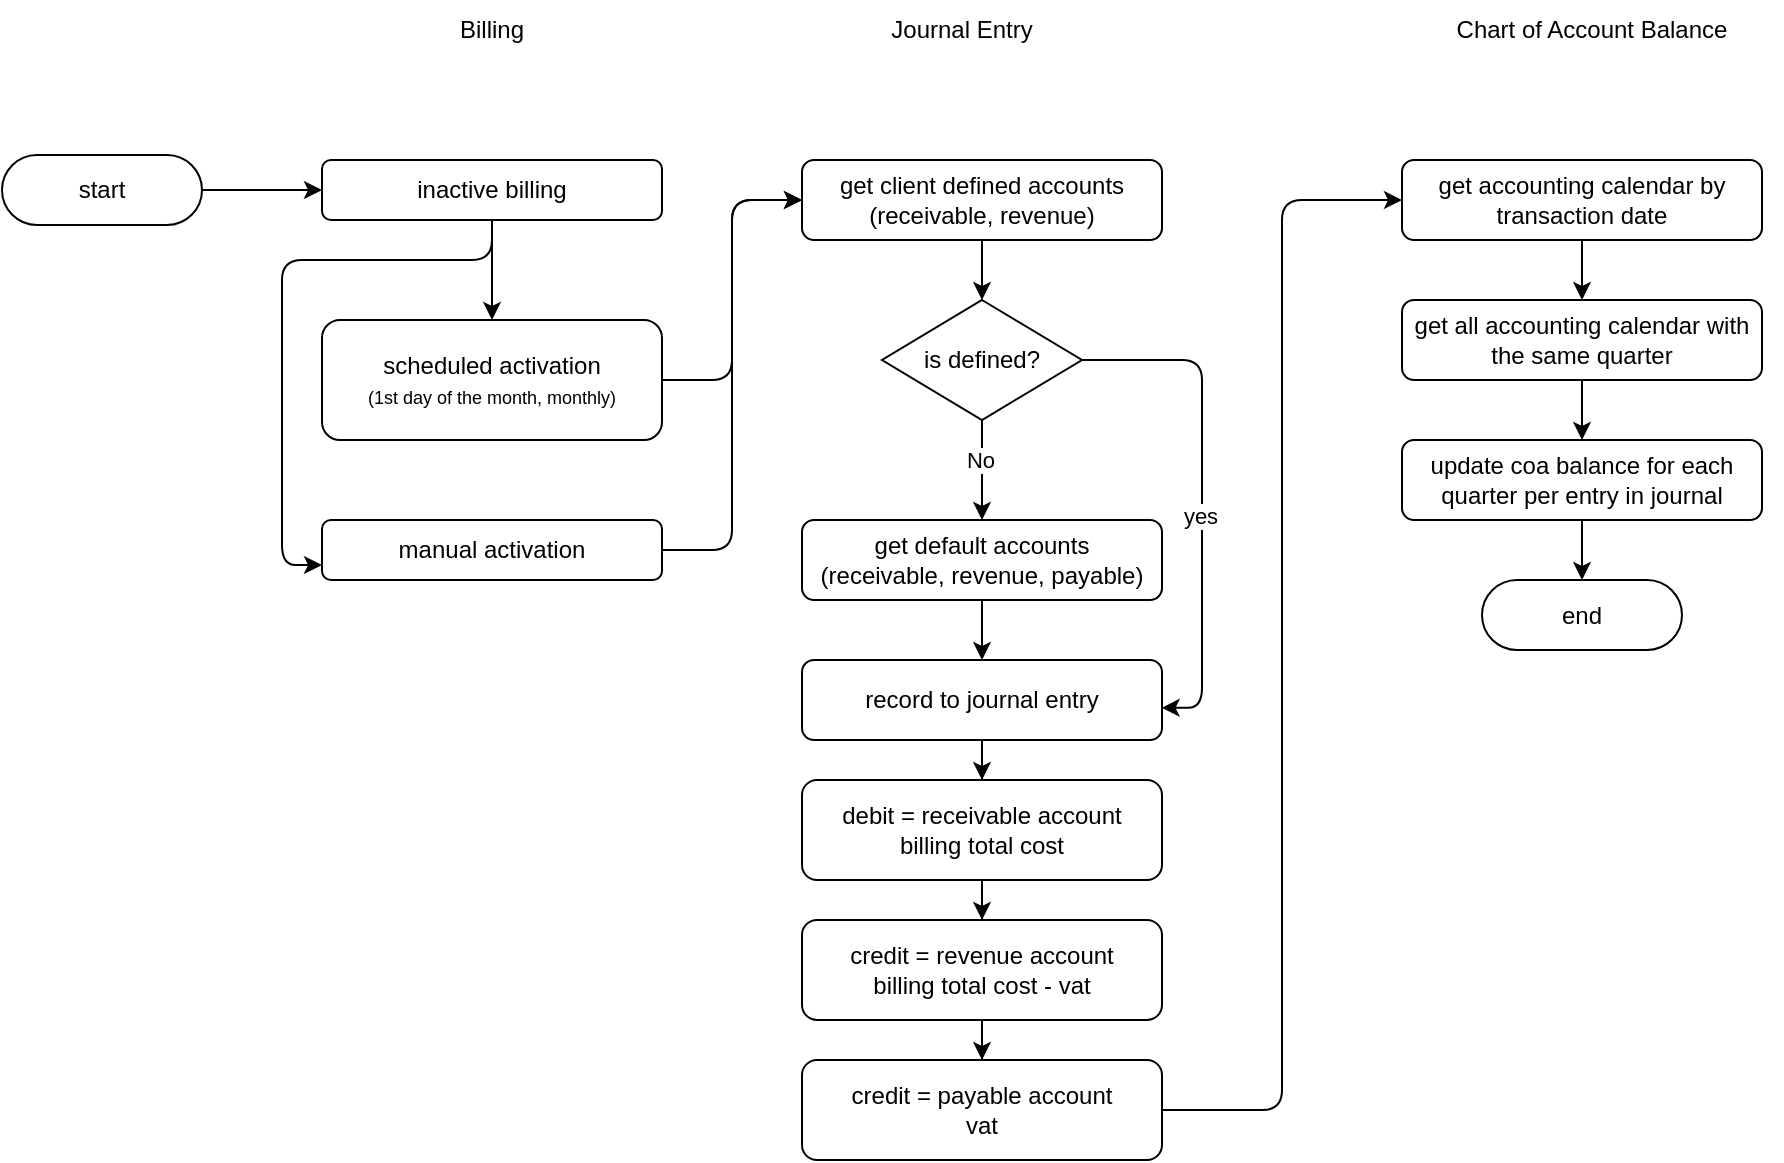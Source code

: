 <mxfile version="26.0.2" pages="3">
  <diagram name="Billing" id="0Eard7tVT6lXsIAxhUMO">
    <mxGraphModel dx="2443" dy="858" grid="1" gridSize="10" guides="1" tooltips="1" connect="1" arrows="1" fold="1" page="1" pageScale="1" pageWidth="850" pageHeight="1100" math="0" shadow="0">
      <root>
        <mxCell id="0" />
        <mxCell id="1" parent="0" />
        <mxCell id="7WkuZBkf-DycrFU24cev-24" style="edgeStyle=orthogonalEdgeStyle;rounded=1;orthogonalLoop=1;jettySize=auto;html=1;entryX=0;entryY=0.5;entryDx=0;entryDy=0;curved=0;strokeColor=light-dark(#000000,#CC6600);" edge="1" parent="1" source="7WkuZBkf-DycrFU24cev-1" target="7WkuZBkf-DycrFU24cev-3">
          <mxGeometry relative="1" as="geometry" />
        </mxCell>
        <mxCell id="7WkuZBkf-DycrFU24cev-1" value="manual activation" style="rounded=1;whiteSpace=wrap;html=1;" vertex="1" parent="1">
          <mxGeometry x="40" y="300" width="170" height="30" as="geometry" />
        </mxCell>
        <mxCell id="7WkuZBkf-DycrFU24cev-46" style="edgeStyle=orthogonalEdgeStyle;shape=connector;curved=0;rounded=1;orthogonalLoop=1;jettySize=auto;html=1;strokeColor=light-dark(#000000,#CC6600);align=center;verticalAlign=middle;fontFamily=Helvetica;fontSize=11;fontColor=default;labelBackgroundColor=default;endArrow=classic;" edge="1" parent="1" source="7WkuZBkf-DycrFU24cev-2" target="7WkuZBkf-DycrFU24cev-4">
          <mxGeometry relative="1" as="geometry" />
        </mxCell>
        <mxCell id="7WkuZBkf-DycrFU24cev-47" style="edgeStyle=orthogonalEdgeStyle;shape=connector;curved=0;rounded=1;orthogonalLoop=1;jettySize=auto;html=1;entryX=0;entryY=0.75;entryDx=0;entryDy=0;strokeColor=light-dark(#000000,#CC6600);align=center;verticalAlign=middle;fontFamily=Helvetica;fontSize=11;fontColor=default;labelBackgroundColor=default;endArrow=classic;" edge="1" parent="1" source="7WkuZBkf-DycrFU24cev-2" target="7WkuZBkf-DycrFU24cev-1">
          <mxGeometry relative="1" as="geometry">
            <Array as="points">
              <mxPoint x="125" y="170" />
              <mxPoint x="20" y="170" />
              <mxPoint x="20" y="323" />
            </Array>
          </mxGeometry>
        </mxCell>
        <mxCell id="7WkuZBkf-DycrFU24cev-2" value="inactive billing" style="rounded=1;whiteSpace=wrap;html=1;" vertex="1" parent="1">
          <mxGeometry x="40" y="120" width="170" height="30" as="geometry" />
        </mxCell>
        <mxCell id="7WkuZBkf-DycrFU24cev-12" value="" style="edgeStyle=orthogonalEdgeStyle;rounded=0;orthogonalLoop=1;jettySize=auto;html=1;" edge="1" parent="1" source="7WkuZBkf-DycrFU24cev-3" target="7WkuZBkf-DycrFU24cev-8">
          <mxGeometry relative="1" as="geometry" />
        </mxCell>
        <mxCell id="7WkuZBkf-DycrFU24cev-3" value="get client defined accounts&lt;div&gt;(receivable, revenue)&lt;/div&gt;" style="rounded=1;whiteSpace=wrap;html=1;" vertex="1" parent="1">
          <mxGeometry x="280" y="120" width="180" height="40" as="geometry" />
        </mxCell>
        <mxCell id="7WkuZBkf-DycrFU24cev-48" style="edgeStyle=orthogonalEdgeStyle;shape=connector;curved=0;rounded=1;orthogonalLoop=1;jettySize=auto;html=1;entryX=0;entryY=0.5;entryDx=0;entryDy=0;strokeColor=light-dark(#000000,#CC6600);align=center;verticalAlign=middle;fontFamily=Helvetica;fontSize=11;fontColor=default;labelBackgroundColor=default;endArrow=classic;" edge="1" parent="1" source="7WkuZBkf-DycrFU24cev-4" target="7WkuZBkf-DycrFU24cev-3">
          <mxGeometry relative="1" as="geometry" />
        </mxCell>
        <mxCell id="7WkuZBkf-DycrFU24cev-4" value="scheduled activation&lt;div&gt;&lt;font style=&quot;font-size: 9px;&quot;&gt;(1st day of the month, monthly)&lt;/font&gt;&lt;/div&gt;" style="rounded=1;whiteSpace=wrap;html=1;" vertex="1" parent="1">
          <mxGeometry x="40" y="200" width="170" height="60" as="geometry" />
        </mxCell>
        <mxCell id="7WkuZBkf-DycrFU24cev-5" value="Billing" style="text;html=1;align=center;verticalAlign=middle;whiteSpace=wrap;rounded=0;" vertex="1" parent="1">
          <mxGeometry x="95" y="40" width="60" height="30" as="geometry" />
        </mxCell>
        <mxCell id="7WkuZBkf-DycrFU24cev-6" value="Journal Entry" style="text;html=1;align=center;verticalAlign=middle;whiteSpace=wrap;rounded=0;" vertex="1" parent="1">
          <mxGeometry x="300" y="40" width="120" height="30" as="geometry" />
        </mxCell>
        <mxCell id="7WkuZBkf-DycrFU24cev-18" style="edgeStyle=orthogonalEdgeStyle;rounded=0;orthogonalLoop=1;jettySize=auto;html=1;entryX=0.5;entryY=0;entryDx=0;entryDy=0;" edge="1" parent="1" source="7WkuZBkf-DycrFU24cev-7" target="7WkuZBkf-DycrFU24cev-17">
          <mxGeometry relative="1" as="geometry" />
        </mxCell>
        <mxCell id="7WkuZBkf-DycrFU24cev-7" value="get default accounts&lt;div&gt;(receivable, revenue, payable)&lt;/div&gt;" style="rounded=1;whiteSpace=wrap;html=1;" vertex="1" parent="1">
          <mxGeometry x="280" y="300" width="180" height="40" as="geometry" />
        </mxCell>
        <mxCell id="7WkuZBkf-DycrFU24cev-9" style="edgeStyle=orthogonalEdgeStyle;rounded=0;orthogonalLoop=1;jettySize=auto;html=1;entryX=0.5;entryY=0;entryDx=0;entryDy=0;" edge="1" parent="1" source="7WkuZBkf-DycrFU24cev-8" target="7WkuZBkf-DycrFU24cev-7">
          <mxGeometry relative="1" as="geometry" />
        </mxCell>
        <mxCell id="7WkuZBkf-DycrFU24cev-10" value="No" style="edgeLabel;html=1;align=center;verticalAlign=middle;resizable=0;points=[];" vertex="1" connectable="0" parent="7WkuZBkf-DycrFU24cev-9">
          <mxGeometry x="-0.195" y="-1" relative="1" as="geometry">
            <mxPoint as="offset" />
          </mxGeometry>
        </mxCell>
        <mxCell id="7WkuZBkf-DycrFU24cev-8" value="is defined?" style="rhombus;whiteSpace=wrap;html=1;" vertex="1" parent="1">
          <mxGeometry x="320" y="190" width="100" height="60" as="geometry" />
        </mxCell>
        <mxCell id="7WkuZBkf-DycrFU24cev-20" style="edgeStyle=orthogonalEdgeStyle;rounded=0;orthogonalLoop=1;jettySize=auto;html=1;entryX=0.5;entryY=0;entryDx=0;entryDy=0;" edge="1" parent="1" source="7WkuZBkf-DycrFU24cev-14" target="7WkuZBkf-DycrFU24cev-15">
          <mxGeometry relative="1" as="geometry" />
        </mxCell>
        <mxCell id="7WkuZBkf-DycrFU24cev-14" value="&lt;div&gt;&lt;span style=&quot;background-color: transparent; color: light-dark(rgb(0, 0, 0), rgb(255, 255, 255));&quot;&gt;debit = receivable account&lt;/span&gt;&lt;/div&gt;&lt;div&gt;billing total cost&lt;/div&gt;" style="rounded=1;whiteSpace=wrap;html=1;" vertex="1" parent="1">
          <mxGeometry x="280" y="430" width="180" height="50" as="geometry" />
        </mxCell>
        <mxCell id="7WkuZBkf-DycrFU24cev-22" style="edgeStyle=orthogonalEdgeStyle;rounded=0;orthogonalLoop=1;jettySize=auto;html=1;entryX=0.5;entryY=0;entryDx=0;entryDy=0;" edge="1" parent="1" source="7WkuZBkf-DycrFU24cev-15" target="7WkuZBkf-DycrFU24cev-16">
          <mxGeometry relative="1" as="geometry" />
        </mxCell>
        <mxCell id="7WkuZBkf-DycrFU24cev-15" value="&lt;div&gt;&lt;span style=&quot;background-color: transparent; color: light-dark(rgb(0, 0, 0), rgb(255, 255, 255));&quot;&gt;credit = revenue account&lt;/span&gt;&lt;/div&gt;&lt;div&gt;billing total cost - vat&lt;/div&gt;" style="rounded=1;whiteSpace=wrap;html=1;" vertex="1" parent="1">
          <mxGeometry x="280" y="500" width="180" height="50" as="geometry" />
        </mxCell>
        <mxCell id="7WkuZBkf-DycrFU24cev-30" style="edgeStyle=orthogonalEdgeStyle;shape=connector;curved=0;rounded=1;orthogonalLoop=1;jettySize=auto;html=1;entryX=0;entryY=0.5;entryDx=0;entryDy=0;strokeColor=light-dark(#000000,#CC6600);align=center;verticalAlign=middle;fontFamily=Helvetica;fontSize=11;fontColor=default;labelBackgroundColor=default;endArrow=classic;" edge="1" parent="1" source="7WkuZBkf-DycrFU24cev-16" target="7WkuZBkf-DycrFU24cev-28">
          <mxGeometry relative="1" as="geometry" />
        </mxCell>
        <mxCell id="7WkuZBkf-DycrFU24cev-16" value="&lt;div&gt;&lt;span style=&quot;background-color: transparent; color: light-dark(rgb(0, 0, 0), rgb(255, 255, 255));&quot;&gt;credit = payable account&lt;/span&gt;&lt;/div&gt;&lt;div&gt;vat&lt;/div&gt;" style="rounded=1;whiteSpace=wrap;html=1;" vertex="1" parent="1">
          <mxGeometry x="280" y="570" width="180" height="50" as="geometry" />
        </mxCell>
        <mxCell id="7WkuZBkf-DycrFU24cev-19" style="edgeStyle=orthogonalEdgeStyle;rounded=0;orthogonalLoop=1;jettySize=auto;html=1;entryX=0.5;entryY=0;entryDx=0;entryDy=0;" edge="1" parent="1" source="7WkuZBkf-DycrFU24cev-17" target="7WkuZBkf-DycrFU24cev-14">
          <mxGeometry relative="1" as="geometry" />
        </mxCell>
        <mxCell id="7WkuZBkf-DycrFU24cev-17" value="record to journal entry" style="rounded=1;whiteSpace=wrap;html=1;" vertex="1" parent="1">
          <mxGeometry x="280" y="370" width="180" height="40" as="geometry" />
        </mxCell>
        <mxCell id="7WkuZBkf-DycrFU24cev-23" value="Chart of Account Balance" style="text;html=1;align=center;verticalAlign=middle;whiteSpace=wrap;rounded=0;" vertex="1" parent="1">
          <mxGeometry x="580" y="40" width="190" height="30" as="geometry" />
        </mxCell>
        <mxCell id="7WkuZBkf-DycrFU24cev-41" style="edgeStyle=orthogonalEdgeStyle;shape=connector;curved=0;rounded=1;orthogonalLoop=1;jettySize=auto;html=1;entryX=0.5;entryY=0;entryDx=0;entryDy=0;strokeColor=light-dark(#000000,#CC6600);align=center;verticalAlign=middle;fontFamily=Helvetica;fontSize=11;fontColor=default;labelBackgroundColor=default;endArrow=classic;" edge="1" parent="1" source="7WkuZBkf-DycrFU24cev-28" target="7WkuZBkf-DycrFU24cev-29">
          <mxGeometry relative="1" as="geometry" />
        </mxCell>
        <mxCell id="7WkuZBkf-DycrFU24cev-28" value="get accounting calendar by transaction date" style="rounded=1;whiteSpace=wrap;html=1;" vertex="1" parent="1">
          <mxGeometry x="580" y="120" width="180" height="40" as="geometry" />
        </mxCell>
        <mxCell id="7WkuZBkf-DycrFU24cev-42" style="edgeStyle=orthogonalEdgeStyle;shape=connector;curved=0;rounded=1;orthogonalLoop=1;jettySize=auto;html=1;strokeColor=light-dark(#000000,#CC6600);align=center;verticalAlign=middle;fontFamily=Helvetica;fontSize=11;fontColor=default;labelBackgroundColor=default;endArrow=classic;" edge="1" parent="1" source="7WkuZBkf-DycrFU24cev-29" target="7WkuZBkf-DycrFU24cev-34">
          <mxGeometry relative="1" as="geometry" />
        </mxCell>
        <mxCell id="7WkuZBkf-DycrFU24cev-29" value="get all accounting calendar with the same quarter" style="rounded=1;whiteSpace=wrap;html=1;" vertex="1" parent="1">
          <mxGeometry x="580" y="190" width="180" height="40" as="geometry" />
        </mxCell>
        <mxCell id="7WkuZBkf-DycrFU24cev-32" style="edgeStyle=orthogonalEdgeStyle;shape=connector;curved=0;rounded=1;orthogonalLoop=1;jettySize=auto;html=1;entryX=0.999;entryY=0.598;entryDx=0;entryDy=0;entryPerimeter=0;strokeColor=light-dark(#000000,#CC6600);align=center;verticalAlign=middle;fontFamily=Helvetica;fontSize=11;fontColor=default;labelBackgroundColor=default;endArrow=classic;" edge="1" parent="1" source="7WkuZBkf-DycrFU24cev-8" target="7WkuZBkf-DycrFU24cev-17">
          <mxGeometry relative="1" as="geometry">
            <Array as="points">
              <mxPoint x="480" y="220" />
              <mxPoint x="480" y="394" />
            </Array>
          </mxGeometry>
        </mxCell>
        <mxCell id="7WkuZBkf-DycrFU24cev-33" value="yes" style="edgeLabel;html=1;align=center;verticalAlign=middle;resizable=0;points=[];fontFamily=Helvetica;fontSize=11;fontColor=default;labelBackgroundColor=default;" vertex="1" connectable="0" parent="7WkuZBkf-DycrFU24cev-32">
          <mxGeometry x="0.088" y="-1" relative="1" as="geometry">
            <mxPoint as="offset" />
          </mxGeometry>
        </mxCell>
        <mxCell id="7WkuZBkf-DycrFU24cev-45" style="edgeStyle=orthogonalEdgeStyle;shape=connector;curved=0;rounded=1;orthogonalLoop=1;jettySize=auto;html=1;entryX=0.5;entryY=0;entryDx=0;entryDy=0;strokeColor=light-dark(#000000,#CC6600);align=center;verticalAlign=middle;fontFamily=Helvetica;fontSize=11;fontColor=default;labelBackgroundColor=default;endArrow=classic;" edge="1" parent="1" source="7WkuZBkf-DycrFU24cev-34" target="7WkuZBkf-DycrFU24cev-40">
          <mxGeometry relative="1" as="geometry" />
        </mxCell>
        <mxCell id="7WkuZBkf-DycrFU24cev-34" value="update coa balance for each quarter per entry in journal" style="rounded=1;whiteSpace=wrap;html=1;" vertex="1" parent="1">
          <mxGeometry x="580" y="260" width="180" height="40" as="geometry" />
        </mxCell>
        <mxCell id="7WkuZBkf-DycrFU24cev-39" style="edgeStyle=orthogonalEdgeStyle;shape=connector;curved=0;rounded=1;orthogonalLoop=1;jettySize=auto;html=1;strokeColor=light-dark(#000000,#CC6600);align=center;verticalAlign=middle;fontFamily=Helvetica;fontSize=11;fontColor=default;labelBackgroundColor=default;endArrow=classic;" edge="1" parent="1" source="7WkuZBkf-DycrFU24cev-37" target="7WkuZBkf-DycrFU24cev-2">
          <mxGeometry relative="1" as="geometry" />
        </mxCell>
        <mxCell id="7WkuZBkf-DycrFU24cev-37" value="start" style="rounded=1;whiteSpace=wrap;html=1;arcSize=50;" vertex="1" parent="1">
          <mxGeometry x="-120" y="117.5" width="100" height="35" as="geometry" />
        </mxCell>
        <mxCell id="7WkuZBkf-DycrFU24cev-40" value="end" style="rounded=1;whiteSpace=wrap;html=1;arcSize=50;" vertex="1" parent="1">
          <mxGeometry x="620" y="330" width="100" height="35" as="geometry" />
        </mxCell>
      </root>
    </mxGraphModel>
  </diagram>
  <diagram name="Payment Billing" id="5r1EvKSBF84LIN2HUR2w">
    <mxGraphModel dx="2284" dy="772" grid="1" gridSize="10" guides="1" tooltips="1" connect="1" arrows="1" fold="1" page="1" pageScale="1" pageWidth="850" pageHeight="1100" math="0" shadow="0">
      <root>
        <mxCell id="zebTWVf3aDX02Zw_EtQp-0" />
        <mxCell id="zebTWVf3aDX02Zw_EtQp-1" parent="zebTWVf3aDX02Zw_EtQp-0" />
        <mxCell id="zebTWVf3aDX02Zw_EtQp-6" value="validate payment request" style="rounded=1;whiteSpace=wrap;html=1;" vertex="1" parent="zebTWVf3aDX02Zw_EtQp-1">
          <mxGeometry x="40" y="120" width="170" height="30" as="geometry" />
        </mxCell>
        <mxCell id="zebTWVf3aDX02Zw_EtQp-7" value="" style="edgeStyle=orthogonalEdgeStyle;rounded=0;orthogonalLoop=1;jettySize=auto;html=1;" edge="1" parent="zebTWVf3aDX02Zw_EtQp-1" source="zebTWVf3aDX02Zw_EtQp-8" target="zebTWVf3aDX02Zw_EtQp-17">
          <mxGeometry relative="1" as="geometry" />
        </mxCell>
        <mxCell id="zebTWVf3aDX02Zw_EtQp-8" value="get client defined accounts&lt;div&gt;(receivable, revenue)&lt;/div&gt;" style="rounded=1;whiteSpace=wrap;html=1;" vertex="1" parent="zebTWVf3aDX02Zw_EtQp-1">
          <mxGeometry x="280" y="120" width="180" height="40" as="geometry" />
        </mxCell>
        <mxCell id="zebTWVf3aDX02Zw_EtQp-11" value="Billing" style="text;html=1;align=center;verticalAlign=middle;whiteSpace=wrap;rounded=0;" vertex="1" parent="zebTWVf3aDX02Zw_EtQp-1">
          <mxGeometry x="95" y="40" width="60" height="30" as="geometry" />
        </mxCell>
        <mxCell id="zebTWVf3aDX02Zw_EtQp-12" value="Journal Entry" style="text;html=1;align=center;verticalAlign=middle;whiteSpace=wrap;rounded=0;" vertex="1" parent="zebTWVf3aDX02Zw_EtQp-1">
          <mxGeometry x="300" y="40" width="120" height="30" as="geometry" />
        </mxCell>
        <mxCell id="zebTWVf3aDX02Zw_EtQp-13" style="edgeStyle=orthogonalEdgeStyle;rounded=0;orthogonalLoop=1;jettySize=auto;html=1;entryX=0.5;entryY=0;entryDx=0;entryDy=0;" edge="1" parent="zebTWVf3aDX02Zw_EtQp-1" source="zebTWVf3aDX02Zw_EtQp-14" target="zebTWVf3aDX02Zw_EtQp-25">
          <mxGeometry relative="1" as="geometry" />
        </mxCell>
        <mxCell id="zebTWVf3aDX02Zw_EtQp-14" value="get default accounts&lt;div&gt;(receivable, revenue, payable)&lt;/div&gt;" style="rounded=1;whiteSpace=wrap;html=1;" vertex="1" parent="zebTWVf3aDX02Zw_EtQp-1">
          <mxGeometry x="280" y="300" width="180" height="40" as="geometry" />
        </mxCell>
        <mxCell id="zebTWVf3aDX02Zw_EtQp-15" style="edgeStyle=orthogonalEdgeStyle;rounded=0;orthogonalLoop=1;jettySize=auto;html=1;entryX=0.5;entryY=0;entryDx=0;entryDy=0;" edge="1" parent="zebTWVf3aDX02Zw_EtQp-1" source="zebTWVf3aDX02Zw_EtQp-17" target="zebTWVf3aDX02Zw_EtQp-14">
          <mxGeometry relative="1" as="geometry" />
        </mxCell>
        <mxCell id="zebTWVf3aDX02Zw_EtQp-16" value="No" style="edgeLabel;html=1;align=center;verticalAlign=middle;resizable=0;points=[];" vertex="1" connectable="0" parent="zebTWVf3aDX02Zw_EtQp-15">
          <mxGeometry x="-0.195" y="-1" relative="1" as="geometry">
            <mxPoint as="offset" />
          </mxGeometry>
        </mxCell>
        <mxCell id="zebTWVf3aDX02Zw_EtQp-17" value="is defined?" style="rhombus;whiteSpace=wrap;html=1;" vertex="1" parent="zebTWVf3aDX02Zw_EtQp-1">
          <mxGeometry x="320" y="190" width="100" height="60" as="geometry" />
        </mxCell>
        <mxCell id="zebTWVf3aDX02Zw_EtQp-18" style="edgeStyle=orthogonalEdgeStyle;rounded=0;orthogonalLoop=1;jettySize=auto;html=1;entryX=0.5;entryY=0;entryDx=0;entryDy=0;" edge="1" parent="zebTWVf3aDX02Zw_EtQp-1" source="zebTWVf3aDX02Zw_EtQp-19" target="zebTWVf3aDX02Zw_EtQp-21">
          <mxGeometry relative="1" as="geometry" />
        </mxCell>
        <mxCell id="zebTWVf3aDX02Zw_EtQp-19" value="&lt;div&gt;&lt;span style=&quot;background-color: transparent; color: light-dark(rgb(0, 0, 0), rgb(255, 255, 255));&quot;&gt;debit = receivable account&lt;/span&gt;&lt;/div&gt;&lt;div&gt;payment amount&lt;/div&gt;" style="rounded=1;whiteSpace=wrap;html=1;" vertex="1" parent="zebTWVf3aDX02Zw_EtQp-1">
          <mxGeometry x="280" y="430" width="180" height="50" as="geometry" />
        </mxCell>
        <mxCell id="zebTWVf3aDX02Zw_EtQp-20" style="edgeStyle=orthogonalEdgeStyle;rounded=0;orthogonalLoop=1;jettySize=auto;html=1;entryX=0.5;entryY=0;entryDx=0;entryDy=0;" edge="1" parent="zebTWVf3aDX02Zw_EtQp-1" source="zebTWVf3aDX02Zw_EtQp-21" target="zebTWVf3aDX02Zw_EtQp-23">
          <mxGeometry relative="1" as="geometry" />
        </mxCell>
        <mxCell id="zebTWVf3aDX02Zw_EtQp-21" value="&lt;div&gt;&lt;span style=&quot;background-color: transparent; color: light-dark(rgb(0, 0, 0), rgb(255, 255, 255));&quot;&gt;credit = revenue account&lt;/span&gt;&lt;/div&gt;&lt;div&gt;payment amount - vat&lt;/div&gt;" style="rounded=1;whiteSpace=wrap;html=1;" vertex="1" parent="zebTWVf3aDX02Zw_EtQp-1">
          <mxGeometry x="280" y="500" width="180" height="50" as="geometry" />
        </mxCell>
        <mxCell id="zebTWVf3aDX02Zw_EtQp-22" style="edgeStyle=orthogonalEdgeStyle;shape=connector;curved=0;rounded=1;orthogonalLoop=1;jettySize=auto;html=1;entryX=0;entryY=0.5;entryDx=0;entryDy=0;strokeColor=light-dark(#000000,#CC6600);align=center;verticalAlign=middle;fontFamily=Helvetica;fontSize=11;fontColor=default;labelBackgroundColor=default;endArrow=classic;" edge="1" parent="zebTWVf3aDX02Zw_EtQp-1" source="zebTWVf3aDX02Zw_EtQp-23" target="zebTWVf3aDX02Zw_EtQp-28">
          <mxGeometry relative="1" as="geometry" />
        </mxCell>
        <mxCell id="zebTWVf3aDX02Zw_EtQp-23" value="&lt;div&gt;&lt;span style=&quot;background-color: transparent; color: light-dark(rgb(0, 0, 0), rgb(255, 255, 255));&quot;&gt;credit = payable account&lt;/span&gt;&lt;/div&gt;&lt;div&gt;vat&lt;/div&gt;" style="rounded=1;whiteSpace=wrap;html=1;" vertex="1" parent="zebTWVf3aDX02Zw_EtQp-1">
          <mxGeometry x="280" y="570" width="180" height="50" as="geometry" />
        </mxCell>
        <mxCell id="zebTWVf3aDX02Zw_EtQp-24" style="edgeStyle=orthogonalEdgeStyle;rounded=0;orthogonalLoop=1;jettySize=auto;html=1;entryX=0.5;entryY=0;entryDx=0;entryDy=0;" edge="1" parent="zebTWVf3aDX02Zw_EtQp-1" source="zebTWVf3aDX02Zw_EtQp-25" target="zebTWVf3aDX02Zw_EtQp-19">
          <mxGeometry relative="1" as="geometry" />
        </mxCell>
        <mxCell id="zebTWVf3aDX02Zw_EtQp-25" value="record to journal entry" style="rounded=1;whiteSpace=wrap;html=1;" vertex="1" parent="zebTWVf3aDX02Zw_EtQp-1">
          <mxGeometry x="280" y="370" width="180" height="40" as="geometry" />
        </mxCell>
        <mxCell id="zebTWVf3aDX02Zw_EtQp-26" value="Chart of Account Balance" style="text;html=1;align=center;verticalAlign=middle;whiteSpace=wrap;rounded=0;" vertex="1" parent="zebTWVf3aDX02Zw_EtQp-1">
          <mxGeometry x="580" y="40" width="190" height="30" as="geometry" />
        </mxCell>
        <mxCell id="zebTWVf3aDX02Zw_EtQp-27" style="edgeStyle=orthogonalEdgeStyle;shape=connector;curved=0;rounded=1;orthogonalLoop=1;jettySize=auto;html=1;entryX=0.5;entryY=0;entryDx=0;entryDy=0;strokeColor=light-dark(#000000,#CC6600);align=center;verticalAlign=middle;fontFamily=Helvetica;fontSize=11;fontColor=default;labelBackgroundColor=default;endArrow=classic;" edge="1" parent="zebTWVf3aDX02Zw_EtQp-1" source="zebTWVf3aDX02Zw_EtQp-28" target="zebTWVf3aDX02Zw_EtQp-30">
          <mxGeometry relative="1" as="geometry" />
        </mxCell>
        <mxCell id="zebTWVf3aDX02Zw_EtQp-28" value="get accounting calendar by transaction date" style="rounded=1;whiteSpace=wrap;html=1;" vertex="1" parent="zebTWVf3aDX02Zw_EtQp-1">
          <mxGeometry x="580" y="120" width="180" height="40" as="geometry" />
        </mxCell>
        <mxCell id="zebTWVf3aDX02Zw_EtQp-29" style="edgeStyle=orthogonalEdgeStyle;shape=connector;curved=0;rounded=1;orthogonalLoop=1;jettySize=auto;html=1;strokeColor=light-dark(#000000,#CC6600);align=center;verticalAlign=middle;fontFamily=Helvetica;fontSize=11;fontColor=default;labelBackgroundColor=default;endArrow=classic;" edge="1" parent="zebTWVf3aDX02Zw_EtQp-1" source="zebTWVf3aDX02Zw_EtQp-30" target="zebTWVf3aDX02Zw_EtQp-34">
          <mxGeometry relative="1" as="geometry" />
        </mxCell>
        <mxCell id="zebTWVf3aDX02Zw_EtQp-30" value="get all accounting calendar with the same quarter" style="rounded=1;whiteSpace=wrap;html=1;" vertex="1" parent="zebTWVf3aDX02Zw_EtQp-1">
          <mxGeometry x="580" y="190" width="180" height="40" as="geometry" />
        </mxCell>
        <mxCell id="zebTWVf3aDX02Zw_EtQp-31" style="edgeStyle=orthogonalEdgeStyle;shape=connector;curved=0;rounded=1;orthogonalLoop=1;jettySize=auto;html=1;entryX=0.999;entryY=0.598;entryDx=0;entryDy=0;entryPerimeter=0;strokeColor=light-dark(#000000,#CC6600);align=center;verticalAlign=middle;fontFamily=Helvetica;fontSize=11;fontColor=default;labelBackgroundColor=default;endArrow=classic;" edge="1" parent="zebTWVf3aDX02Zw_EtQp-1" source="zebTWVf3aDX02Zw_EtQp-17" target="zebTWVf3aDX02Zw_EtQp-25">
          <mxGeometry relative="1" as="geometry">
            <Array as="points">
              <mxPoint x="480" y="220" />
              <mxPoint x="480" y="394" />
            </Array>
          </mxGeometry>
        </mxCell>
        <mxCell id="zebTWVf3aDX02Zw_EtQp-32" value="yes" style="edgeLabel;html=1;align=center;verticalAlign=middle;resizable=0;points=[];fontFamily=Helvetica;fontSize=11;fontColor=default;labelBackgroundColor=default;" vertex="1" connectable="0" parent="zebTWVf3aDX02Zw_EtQp-31">
          <mxGeometry x="0.088" y="-1" relative="1" as="geometry">
            <mxPoint as="offset" />
          </mxGeometry>
        </mxCell>
        <mxCell id="zebTWVf3aDX02Zw_EtQp-33" style="edgeStyle=orthogonalEdgeStyle;shape=connector;curved=0;rounded=1;orthogonalLoop=1;jettySize=auto;html=1;entryX=0.5;entryY=0;entryDx=0;entryDy=0;strokeColor=light-dark(#000000,#CC6600);align=center;verticalAlign=middle;fontFamily=Helvetica;fontSize=11;fontColor=default;labelBackgroundColor=default;endArrow=classic;" edge="1" parent="zebTWVf3aDX02Zw_EtQp-1" source="zebTWVf3aDX02Zw_EtQp-34" target="zebTWVf3aDX02Zw_EtQp-37">
          <mxGeometry relative="1" as="geometry" />
        </mxCell>
        <mxCell id="zebTWVf3aDX02Zw_EtQp-34" value="update coa balance for each quarter per entry in journal" style="rounded=1;whiteSpace=wrap;html=1;" vertex="1" parent="zebTWVf3aDX02Zw_EtQp-1">
          <mxGeometry x="580" y="260" width="180" height="40" as="geometry" />
        </mxCell>
        <mxCell id="zebTWVf3aDX02Zw_EtQp-35" style="edgeStyle=orthogonalEdgeStyle;shape=connector;curved=0;rounded=1;orthogonalLoop=1;jettySize=auto;html=1;strokeColor=light-dark(#000000,#CC6600);align=center;verticalAlign=middle;fontFamily=Helvetica;fontSize=11;fontColor=default;labelBackgroundColor=default;endArrow=classic;" edge="1" parent="zebTWVf3aDX02Zw_EtQp-1" source="zebTWVf3aDX02Zw_EtQp-36" target="zebTWVf3aDX02Zw_EtQp-6">
          <mxGeometry relative="1" as="geometry" />
        </mxCell>
        <mxCell id="zebTWVf3aDX02Zw_EtQp-36" value="start" style="rounded=1;whiteSpace=wrap;html=1;arcSize=50;" vertex="1" parent="zebTWVf3aDX02Zw_EtQp-1">
          <mxGeometry x="-120" y="117.5" width="100" height="35" as="geometry" />
        </mxCell>
        <mxCell id="zebTWVf3aDX02Zw_EtQp-37" value="end" style="rounded=1;whiteSpace=wrap;html=1;arcSize=50;" vertex="1" parent="zebTWVf3aDX02Zw_EtQp-1">
          <mxGeometry x="620" y="330" width="100" height="35" as="geometry" />
        </mxCell>
        <mxCell id="mkjqIkJUqHzkOj3SL6zc-9" style="edgeStyle=orthogonalEdgeStyle;shape=connector;curved=0;rounded=1;orthogonalLoop=1;jettySize=auto;html=1;entryX=0.5;entryY=0;entryDx=0;entryDy=0;strokeColor=light-dark(#000000,#CC6600);align=center;verticalAlign=middle;fontFamily=Helvetica;fontSize=11;fontColor=default;labelBackgroundColor=default;endArrow=classic;" edge="1" parent="zebTWVf3aDX02Zw_EtQp-1" source="mkjqIkJUqHzkOj3SL6zc-0" target="mkjqIkJUqHzkOj3SL6zc-8">
          <mxGeometry relative="1" as="geometry" />
        </mxCell>
        <mxCell id="mkjqIkJUqHzkOj3SL6zc-0" value="allocate payment to billing that is unpaid/partial and active (fifo)" style="rounded=1;whiteSpace=wrap;html=1;" vertex="1" parent="zebTWVf3aDX02Zw_EtQp-1">
          <mxGeometry x="40" y="370" width="170" height="60" as="geometry" />
        </mxCell>
        <mxCell id="mkjqIkJUqHzkOj3SL6zc-3" style="edgeStyle=orthogonalEdgeStyle;shape=connector;curved=0;rounded=1;orthogonalLoop=1;jettySize=auto;html=1;strokeColor=light-dark(#000000,#CC6600);align=center;verticalAlign=middle;fontFamily=Helvetica;fontSize=11;fontColor=default;labelBackgroundColor=default;endArrow=classic;" edge="1" parent="zebTWVf3aDX02Zw_EtQp-1" source="mkjqIkJUqHzkOj3SL6zc-1" target="mkjqIkJUqHzkOj3SL6zc-16">
          <mxGeometry relative="1" as="geometry">
            <mxPoint x="10" y="230" as="targetPoint" />
          </mxGeometry>
        </mxCell>
        <mxCell id="mkjqIkJUqHzkOj3SL6zc-18" value="yes" style="edgeLabel;html=1;align=center;verticalAlign=middle;resizable=0;points=[];fontFamily=Helvetica;fontSize=11;fontColor=default;labelBackgroundColor=default;" vertex="1" connectable="0" parent="mkjqIkJUqHzkOj3SL6zc-3">
          <mxGeometry x="-0.231" y="2" relative="1" as="geometry">
            <mxPoint as="offset" />
          </mxGeometry>
        </mxCell>
        <mxCell id="mkjqIkJUqHzkOj3SL6zc-14" style="edgeStyle=orthogonalEdgeStyle;shape=connector;curved=0;rounded=1;orthogonalLoop=1;jettySize=auto;html=1;strokeColor=light-dark(#000000,#CC6600);align=center;verticalAlign=middle;fontFamily=Helvetica;fontSize=11;fontColor=default;labelBackgroundColor=default;endArrow=classic;" edge="1" parent="zebTWVf3aDX02Zw_EtQp-1" source="mkjqIkJUqHzkOj3SL6zc-1" target="mkjqIkJUqHzkOj3SL6zc-7">
          <mxGeometry relative="1" as="geometry" />
        </mxCell>
        <mxCell id="mkjqIkJUqHzkOj3SL6zc-15" value="NO" style="edgeLabel;html=1;align=center;verticalAlign=middle;resizable=0;points=[];fontFamily=Helvetica;fontSize=11;fontColor=default;labelBackgroundColor=default;" vertex="1" connectable="0" parent="mkjqIkJUqHzkOj3SL6zc-14">
          <mxGeometry x="-0.32" y="1" relative="1" as="geometry">
            <mxPoint as="offset" />
          </mxGeometry>
        </mxCell>
        <mxCell id="mkjqIkJUqHzkOj3SL6zc-1" value="validation failed" style="rhombus;whiteSpace=wrap;html=1;fontFamily=Helvetica;fontSize=11;fontColor=default;labelBackgroundColor=default;" vertex="1" parent="zebTWVf3aDX02Zw_EtQp-1">
          <mxGeometry x="77.5" y="190" width="95" height="80" as="geometry" />
        </mxCell>
        <mxCell id="mkjqIkJUqHzkOj3SL6zc-2" style="edgeStyle=orthogonalEdgeStyle;shape=connector;curved=0;rounded=1;orthogonalLoop=1;jettySize=auto;html=1;entryX=0.494;entryY=0.07;entryDx=0;entryDy=0;entryPerimeter=0;strokeColor=light-dark(#000000,#CC6600);align=center;verticalAlign=middle;fontFamily=Helvetica;fontSize=11;fontColor=default;labelBackgroundColor=default;endArrow=classic;" edge="1" parent="zebTWVf3aDX02Zw_EtQp-1" source="zebTWVf3aDX02Zw_EtQp-6" target="mkjqIkJUqHzkOj3SL6zc-1">
          <mxGeometry relative="1" as="geometry" />
        </mxCell>
        <mxCell id="mkjqIkJUqHzkOj3SL6zc-10" style="edgeStyle=orthogonalEdgeStyle;shape=connector;curved=0;rounded=1;orthogonalLoop=1;jettySize=auto;html=1;entryX=0.5;entryY=0;entryDx=0;entryDy=0;strokeColor=light-dark(#000000,#CC6600);align=center;verticalAlign=middle;fontFamily=Helvetica;fontSize=11;fontColor=default;labelBackgroundColor=default;endArrow=classic;" edge="1" parent="zebTWVf3aDX02Zw_EtQp-1" source="mkjqIkJUqHzkOj3SL6zc-7" target="mkjqIkJUqHzkOj3SL6zc-0">
          <mxGeometry relative="1" as="geometry" />
        </mxCell>
        <mxCell id="mkjqIkJUqHzkOj3SL6zc-7" value="save payment" style="rounded=1;whiteSpace=wrap;html=1;" vertex="1" parent="zebTWVf3aDX02Zw_EtQp-1">
          <mxGeometry x="40" y="320" width="170" height="30" as="geometry" />
        </mxCell>
        <mxCell id="mkjqIkJUqHzkOj3SL6zc-17" style="edgeStyle=orthogonalEdgeStyle;shape=connector;curved=0;rounded=1;orthogonalLoop=1;jettySize=auto;html=1;exitX=1;exitY=0.5;exitDx=0;exitDy=0;entryX=0;entryY=0.5;entryDx=0;entryDy=0;strokeColor=light-dark(#000000,#CC6600);align=center;verticalAlign=middle;fontFamily=Helvetica;fontSize=11;fontColor=default;labelBackgroundColor=default;endArrow=classic;" edge="1" parent="zebTWVf3aDX02Zw_EtQp-1" source="mkjqIkJUqHzkOj3SL6zc-8" target="zebTWVf3aDX02Zw_EtQp-8">
          <mxGeometry relative="1" as="geometry" />
        </mxCell>
        <mxCell id="mkjqIkJUqHzkOj3SL6zc-8" value="mark billing items as paid.&lt;div&gt;(db process)&lt;/div&gt;" style="rounded=1;whiteSpace=wrap;html=1;" vertex="1" parent="zebTWVf3aDX02Zw_EtQp-1">
          <mxGeometry x="40" y="450" width="170" height="50" as="geometry" />
        </mxCell>
        <mxCell id="mkjqIkJUqHzkOj3SL6zc-16" value="end" style="rounded=1;whiteSpace=wrap;html=1;arcSize=50;" vertex="1" parent="zebTWVf3aDX02Zw_EtQp-1">
          <mxGeometry x="-120" y="212.5" width="100" height="35" as="geometry" />
        </mxCell>
      </root>
    </mxGraphModel>
  </diagram>
  <diagram name="Journal Entry" id="9I1VJvHlb68LbQsUlAti">
    <mxGraphModel dx="989" dy="532" grid="1" gridSize="10" guides="1" tooltips="1" connect="1" arrows="1" fold="1" page="1" pageScale="1" pageWidth="850" pageHeight="1100" math="0" shadow="0">
      <root>
        <mxCell id="UP3dKJEMZp_bju_HwEQN-0" />
        <mxCell id="UP3dKJEMZp_bju_HwEQN-1" parent="UP3dKJEMZp_bju_HwEQN-0" />
        <mxCell id="UP3dKJEMZp_bju_HwEQN-7" value="" style="edgeStyle=orthogonalEdgeStyle;rounded=0;orthogonalLoop=1;jettySize=auto;html=1;" edge="1" parent="UP3dKJEMZp_bju_HwEQN-1" target="UP3dKJEMZp_bju_HwEQN-17">
          <mxGeometry relative="1" as="geometry">
            <mxPoint x="370.034" y="380.0" as="sourcePoint" />
          </mxGeometry>
        </mxCell>
        <mxCell id="UP3dKJEMZp_bju_HwEQN-12" value="Journal Entry" style="text;html=1;align=center;verticalAlign=middle;whiteSpace=wrap;rounded=0;" vertex="1" parent="UP3dKJEMZp_bju_HwEQN-1">
          <mxGeometry x="300" y="40" width="120" height="30" as="geometry" />
        </mxCell>
        <mxCell id="UP3dKJEMZp_bju_HwEQN-13" style="edgeStyle=orthogonalEdgeStyle;rounded=0;orthogonalLoop=1;jettySize=auto;html=1;entryX=0.5;entryY=0;entryDx=0;entryDy=0;" edge="1" parent="UP3dKJEMZp_bju_HwEQN-1" target="UP3dKJEMZp_bju_HwEQN-25">
          <mxGeometry relative="1" as="geometry">
            <mxPoint x="370.034" y="210" as="sourcePoint" />
          </mxGeometry>
        </mxCell>
        <mxCell id="bATwNnxYI-AyKtaqYSiO-1" style="edgeStyle=orthogonalEdgeStyle;shape=connector;curved=0;rounded=1;orthogonalLoop=1;jettySize=auto;html=1;entryX=0;entryY=0.5;entryDx=0;entryDy=0;strokeColor=light-dark(#000000,#CC6600);align=center;verticalAlign=middle;fontFamily=Helvetica;fontSize=11;fontColor=default;labelBackgroundColor=default;endArrow=classic;" edge="1" parent="UP3dKJEMZp_bju_HwEQN-1" source="UP3dKJEMZp_bju_HwEQN-25" target="UP3dKJEMZp_bju_HwEQN-28">
          <mxGeometry relative="1" as="geometry">
            <Array as="points">
              <mxPoint x="370" y="360" />
              <mxPoint x="520" y="360" />
              <mxPoint x="520" y="140" />
            </Array>
          </mxGeometry>
        </mxCell>
        <mxCell id="UP3dKJEMZp_bju_HwEQN-25" value="record to journal entry" style="rounded=1;whiteSpace=wrap;html=1;" vertex="1" parent="UP3dKJEMZp_bju_HwEQN-1">
          <mxGeometry x="280" y="240" width="180" height="40" as="geometry" />
        </mxCell>
        <mxCell id="UP3dKJEMZp_bju_HwEQN-26" value="Chart of Account Balance" style="text;html=1;align=center;verticalAlign=middle;whiteSpace=wrap;rounded=0;" vertex="1" parent="UP3dKJEMZp_bju_HwEQN-1">
          <mxGeometry x="580" y="40" width="190" height="30" as="geometry" />
        </mxCell>
        <mxCell id="UP3dKJEMZp_bju_HwEQN-27" style="edgeStyle=orthogonalEdgeStyle;shape=connector;curved=0;rounded=1;orthogonalLoop=1;jettySize=auto;html=1;entryX=0.5;entryY=0;entryDx=0;entryDy=0;strokeColor=light-dark(#000000,#CC6600);align=center;verticalAlign=middle;fontFamily=Helvetica;fontSize=11;fontColor=default;labelBackgroundColor=default;endArrow=classic;" edge="1" parent="UP3dKJEMZp_bju_HwEQN-1" source="UP3dKJEMZp_bju_HwEQN-28" target="UP3dKJEMZp_bju_HwEQN-30">
          <mxGeometry relative="1" as="geometry" />
        </mxCell>
        <mxCell id="UP3dKJEMZp_bju_HwEQN-28" value="get accounting calendar by transaction date" style="rounded=1;whiteSpace=wrap;html=1;" vertex="1" parent="UP3dKJEMZp_bju_HwEQN-1">
          <mxGeometry x="580" y="120" width="180" height="40" as="geometry" />
        </mxCell>
        <mxCell id="UP3dKJEMZp_bju_HwEQN-29" style="edgeStyle=orthogonalEdgeStyle;shape=connector;curved=0;rounded=1;orthogonalLoop=1;jettySize=auto;html=1;strokeColor=light-dark(#000000,#CC6600);align=center;verticalAlign=middle;fontFamily=Helvetica;fontSize=11;fontColor=default;labelBackgroundColor=default;endArrow=classic;" edge="1" parent="UP3dKJEMZp_bju_HwEQN-1" source="UP3dKJEMZp_bju_HwEQN-30" target="UP3dKJEMZp_bju_HwEQN-34">
          <mxGeometry relative="1" as="geometry" />
        </mxCell>
        <mxCell id="UP3dKJEMZp_bju_HwEQN-30" value="get all accounting calendar with the same quarter" style="rounded=1;whiteSpace=wrap;html=1;" vertex="1" parent="UP3dKJEMZp_bju_HwEQN-1">
          <mxGeometry x="580" y="190" width="180" height="40" as="geometry" />
        </mxCell>
        <mxCell id="UP3dKJEMZp_bju_HwEQN-33" style="edgeStyle=orthogonalEdgeStyle;shape=connector;curved=0;rounded=1;orthogonalLoop=1;jettySize=auto;html=1;entryX=0.5;entryY=0;entryDx=0;entryDy=0;strokeColor=light-dark(#000000,#CC6600);align=center;verticalAlign=middle;fontFamily=Helvetica;fontSize=11;fontColor=default;labelBackgroundColor=default;endArrow=classic;" edge="1" parent="UP3dKJEMZp_bju_HwEQN-1" source="UP3dKJEMZp_bju_HwEQN-34" target="UP3dKJEMZp_bju_HwEQN-37">
          <mxGeometry relative="1" as="geometry" />
        </mxCell>
        <mxCell id="UP3dKJEMZp_bju_HwEQN-34" value="update coa balance for each quarter per entry in journal" style="rounded=1;whiteSpace=wrap;html=1;" vertex="1" parent="UP3dKJEMZp_bju_HwEQN-1">
          <mxGeometry x="580" y="260" width="180" height="40" as="geometry" />
        </mxCell>
        <mxCell id="UP3dKJEMZp_bju_HwEQN-37" value="end" style="rounded=1;whiteSpace=wrap;html=1;arcSize=50;" vertex="1" parent="UP3dKJEMZp_bju_HwEQN-1">
          <mxGeometry x="620" y="330" width="100" height="35" as="geometry" />
        </mxCell>
        <mxCell id="bATwNnxYI-AyKtaqYSiO-0" value="map data to account debit credit" style="rounded=1;whiteSpace=wrap;html=1;" vertex="1" parent="UP3dKJEMZp_bju_HwEQN-1">
          <mxGeometry x="280" y="180" width="180" height="40" as="geometry" />
        </mxCell>
        <mxCell id="bATwNnxYI-AyKtaqYSiO-4" style="edgeStyle=orthogonalEdgeStyle;shape=connector;curved=0;rounded=1;orthogonalLoop=1;jettySize=auto;html=1;entryX=0.5;entryY=0;entryDx=0;entryDy=0;strokeColor=light-dark(#000000,#CC6600);align=center;verticalAlign=middle;fontFamily=Helvetica;fontSize=11;fontColor=default;labelBackgroundColor=default;endArrow=classic;" edge="1" parent="UP3dKJEMZp_bju_HwEQN-1" source="bATwNnxYI-AyKtaqYSiO-2" target="bATwNnxYI-AyKtaqYSiO-0">
          <mxGeometry relative="1" as="geometry" />
        </mxCell>
        <mxCell id="bATwNnxYI-AyKtaqYSiO-2" value="add entry to journal entry" style="rounded=1;whiteSpace=wrap;html=1;" vertex="1" parent="UP3dKJEMZp_bju_HwEQN-1">
          <mxGeometry x="280" y="120" width="180" height="40" as="geometry" />
        </mxCell>
      </root>
    </mxGraphModel>
  </diagram>
</mxfile>
